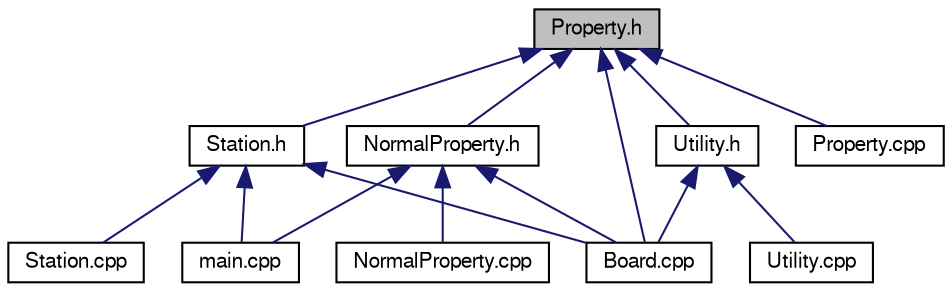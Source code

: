 digraph G
{
  edge [fontname="FreeSans",fontsize="10",labelfontname="FreeSans",labelfontsize="10"];
  node [fontname="FreeSans",fontsize="10",shape=record];
  Node1 [label="Property.h",height=0.2,width=0.4,color="black", fillcolor="grey75", style="filled" fontcolor="black"];
  Node1 -> Node2 [dir="back",color="midnightblue",fontsize="10",style="solid",fontname="FreeSans"];
  Node2 [label="Board.cpp",height=0.2,width=0.4,color="black", fillcolor="white", style="filled",URL="$_board_8cpp.html"];
  Node1 -> Node3 [dir="back",color="midnightblue",fontsize="10",style="solid",fontname="FreeSans"];
  Node3 [label="Property.cpp",height=0.2,width=0.4,color="black", fillcolor="white", style="filled",URL="$_property_8cpp.html"];
  Node1 -> Node4 [dir="back",color="midnightblue",fontsize="10",style="solid",fontname="FreeSans"];
  Node4 [label="NormalProperty.h",height=0.2,width=0.4,color="black", fillcolor="white", style="filled",URL="$_normal_property_8h.html"];
  Node4 -> Node2 [dir="back",color="midnightblue",fontsize="10",style="solid",fontname="FreeSans"];
  Node4 -> Node5 [dir="back",color="midnightblue",fontsize="10",style="solid",fontname="FreeSans"];
  Node5 [label="main.cpp",height=0.2,width=0.4,color="black", fillcolor="white", style="filled",URL="$main_8cpp.html"];
  Node4 -> Node6 [dir="back",color="midnightblue",fontsize="10",style="solid",fontname="FreeSans"];
  Node6 [label="NormalProperty.cpp",height=0.2,width=0.4,color="black", fillcolor="white", style="filled",URL="$_normal_property_8cpp.html"];
  Node1 -> Node7 [dir="back",color="midnightblue",fontsize="10",style="solid",fontname="FreeSans"];
  Node7 [label="Station.h",height=0.2,width=0.4,color="black", fillcolor="white", style="filled",URL="$_station_8h.html"];
  Node7 -> Node2 [dir="back",color="midnightblue",fontsize="10",style="solid",fontname="FreeSans"];
  Node7 -> Node5 [dir="back",color="midnightblue",fontsize="10",style="solid",fontname="FreeSans"];
  Node7 -> Node8 [dir="back",color="midnightblue",fontsize="10",style="solid",fontname="FreeSans"];
  Node8 [label="Station.cpp",height=0.2,width=0.4,color="black", fillcolor="white", style="filled",URL="$_station_8cpp.html"];
  Node1 -> Node9 [dir="back",color="midnightblue",fontsize="10",style="solid",fontname="FreeSans"];
  Node9 [label="Utility.h",height=0.2,width=0.4,color="black", fillcolor="white", style="filled",URL="$_utility_8h.html"];
  Node9 -> Node2 [dir="back",color="midnightblue",fontsize="10",style="solid",fontname="FreeSans"];
  Node9 -> Node10 [dir="back",color="midnightblue",fontsize="10",style="solid",fontname="FreeSans"];
  Node10 [label="Utility.cpp",height=0.2,width=0.4,color="black", fillcolor="white", style="filled",URL="$_utility_8cpp.html"];
}
